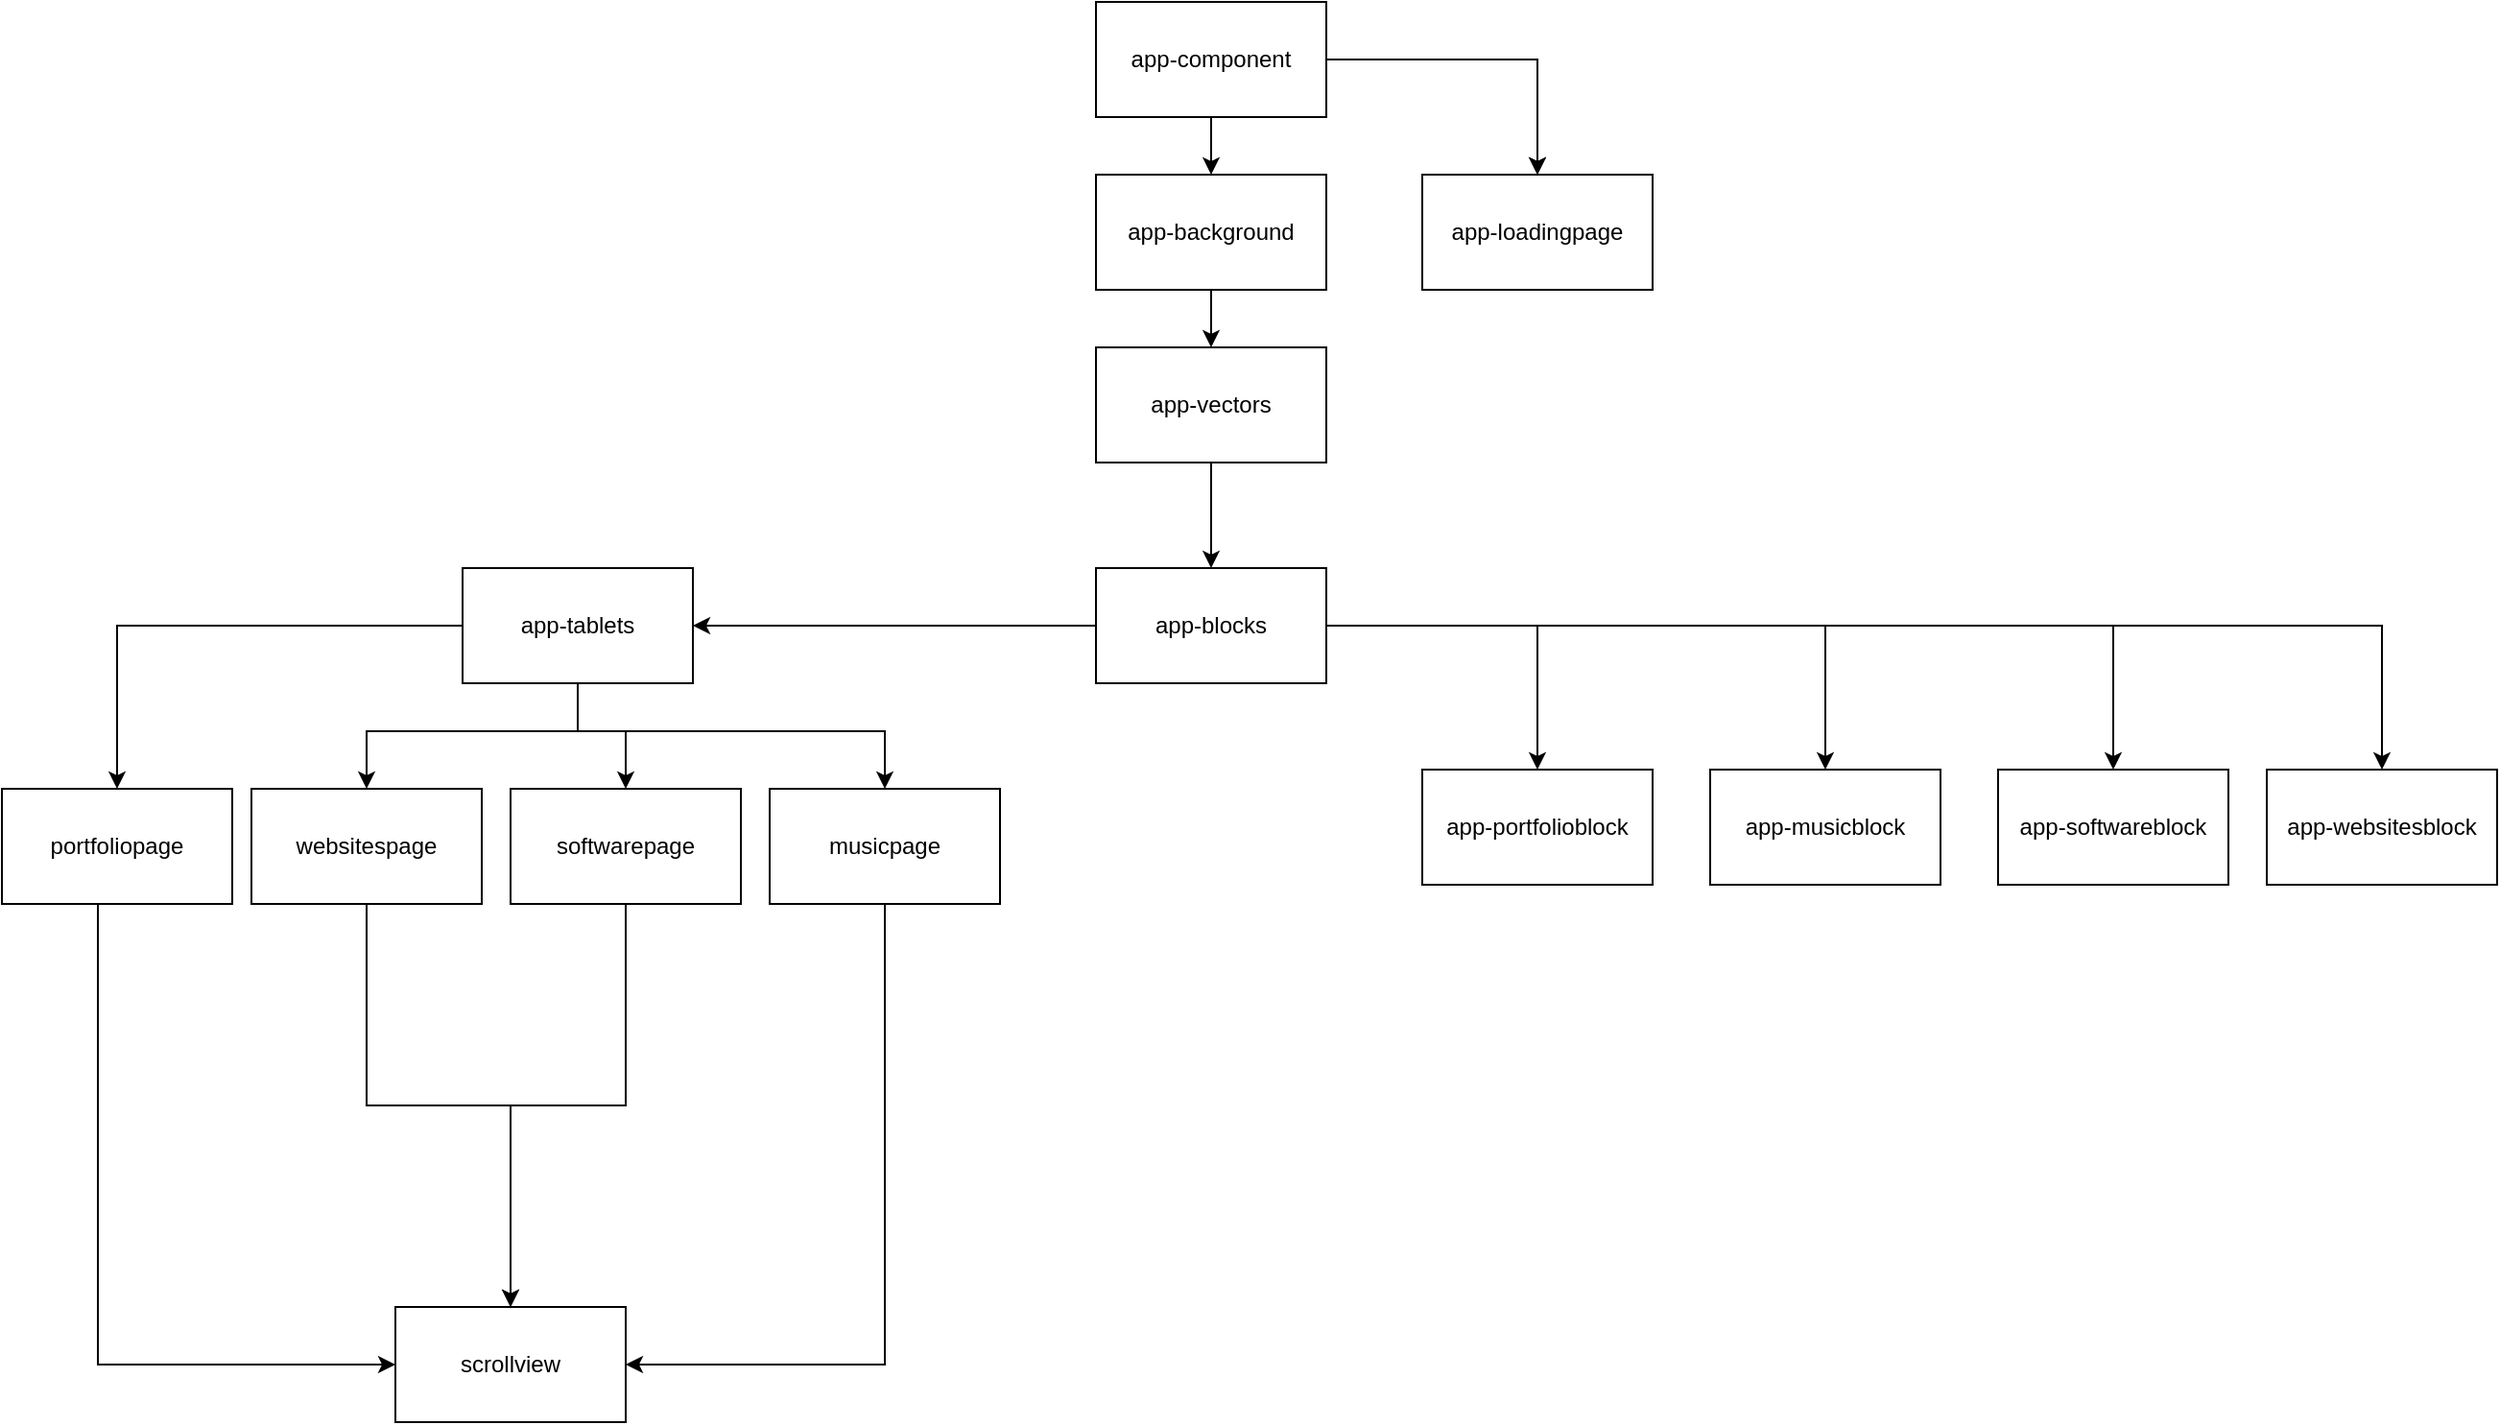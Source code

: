 <mxfile pages="1" version="11.2.4" type="device"><diagram id="Cn6-p6YvIHfPmBy4kGOg" name="Page-1"><mxGraphModel dx="1718" dy="522" grid="1" gridSize="10" guides="1" tooltips="1" connect="1" arrows="1" fold="1" page="1" pageScale="1" pageWidth="850" pageHeight="1100" math="0" shadow="0"><root><mxCell id="0"/><mxCell id="1" parent="0"/><mxCell id="wbxoad55qUgf5hyL1uva-3" value="" style="edgeStyle=orthogonalEdgeStyle;rounded=0;orthogonalLoop=1;jettySize=auto;html=1;" parent="1" source="wbxoad55qUgf5hyL1uva-1" target="wbxoad55qUgf5hyL1uva-2" edge="1"><mxGeometry relative="1" as="geometry"/></mxCell><mxCell id="wbxoad55qUgf5hyL1uva-4" value="" style="edgeStyle=orthogonalEdgeStyle;rounded=0;orthogonalLoop=1;jettySize=auto;html=1;" parent="1" source="wbxoad55qUgf5hyL1uva-1" target="wbxoad55qUgf5hyL1uva-2" edge="1"><mxGeometry relative="1" as="geometry"/></mxCell><mxCell id="wbxoad55qUgf5hyL1uva-6" value="" style="edgeStyle=orthogonalEdgeStyle;rounded=0;orthogonalLoop=1;jettySize=auto;html=1;" parent="1" source="wbxoad55qUgf5hyL1uva-1" target="wbxoad55qUgf5hyL1uva-5" edge="1"><mxGeometry relative="1" as="geometry"/></mxCell><mxCell id="wbxoad55qUgf5hyL1uva-1" value="app-component" style="rounded=0;whiteSpace=wrap;html=1;" parent="1" vertex="1"><mxGeometry x="350" y="20" width="120" height="60" as="geometry"/></mxCell><mxCell id="wbxoad55qUgf5hyL1uva-9" value="" style="edgeStyle=orthogonalEdgeStyle;rounded=0;orthogonalLoop=1;jettySize=auto;html=1;" parent="1" source="wbxoad55qUgf5hyL1uva-5" target="wbxoad55qUgf5hyL1uva-8" edge="1"><mxGeometry relative="1" as="geometry"/></mxCell><mxCell id="wbxoad55qUgf5hyL1uva-5" value="app-background" style="rounded=0;whiteSpace=wrap;html=1;" parent="1" vertex="1"><mxGeometry x="350" y="110" width="120" height="60" as="geometry"/></mxCell><mxCell id="wbxoad55qUgf5hyL1uva-13" value="" style="edgeStyle=orthogonalEdgeStyle;rounded=0;orthogonalLoop=1;jettySize=auto;html=1;" parent="1" source="wbxoad55qUgf5hyL1uva-8" target="wbxoad55qUgf5hyL1uva-12" edge="1"><mxGeometry relative="1" as="geometry"/></mxCell><mxCell id="wbxoad55qUgf5hyL1uva-8" value="app-vectors" style="rounded=0;whiteSpace=wrap;html=1;" parent="1" vertex="1"><mxGeometry x="350" y="200" width="120" height="60" as="geometry"/></mxCell><mxCell id="NRcS_rrk9jhfonbi5FOx-2" value="" style="edgeStyle=orthogonalEdgeStyle;rounded=0;orthogonalLoop=1;jettySize=auto;html=1;" edge="1" parent="1" source="wbxoad55qUgf5hyL1uva-12" target="NRcS_rrk9jhfonbi5FOx-1"><mxGeometry relative="1" as="geometry"/></mxCell><mxCell id="NRcS_rrk9jhfonbi5FOx-23" value="" style="edgeStyle=orthogonalEdgeStyle;rounded=0;orthogonalLoop=1;jettySize=auto;html=1;" edge="1" parent="1" source="wbxoad55qUgf5hyL1uva-12" target="NRcS_rrk9jhfonbi5FOx-22"><mxGeometry relative="1" as="geometry"/></mxCell><mxCell id="NRcS_rrk9jhfonbi5FOx-25" value="" style="edgeStyle=orthogonalEdgeStyle;rounded=0;orthogonalLoop=1;jettySize=auto;html=1;" edge="1" parent="1" source="wbxoad55qUgf5hyL1uva-12" target="NRcS_rrk9jhfonbi5FOx-24"><mxGeometry relative="1" as="geometry"/></mxCell><mxCell id="NRcS_rrk9jhfonbi5FOx-27" value="" style="edgeStyle=orthogonalEdgeStyle;rounded=0;orthogonalLoop=1;jettySize=auto;html=1;" edge="1" parent="1" source="wbxoad55qUgf5hyL1uva-12" target="NRcS_rrk9jhfonbi5FOx-26"><mxGeometry relative="1" as="geometry"/></mxCell><mxCell id="NRcS_rrk9jhfonbi5FOx-36" style="edgeStyle=orthogonalEdgeStyle;rounded=0;orthogonalLoop=1;jettySize=auto;html=1;entryX=1;entryY=0.5;entryDx=0;entryDy=0;" edge="1" parent="1" source="wbxoad55qUgf5hyL1uva-12" target="NRcS_rrk9jhfonbi5FOx-9"><mxGeometry relative="1" as="geometry"/></mxCell><mxCell id="wbxoad55qUgf5hyL1uva-12" value="app-blocks" style="rounded=0;whiteSpace=wrap;html=1;" parent="1" vertex="1"><mxGeometry x="350" y="315" width="120" height="60" as="geometry"/></mxCell><mxCell id="NRcS_rrk9jhfonbi5FOx-26" value="app-websitesblock" style="rounded=0;whiteSpace=wrap;html=1;" vertex="1" parent="1"><mxGeometry x="960" y="420" width="120" height="60" as="geometry"/></mxCell><mxCell id="NRcS_rrk9jhfonbi5FOx-24" value="app-softwareblock" style="rounded=0;whiteSpace=wrap;html=1;" vertex="1" parent="1"><mxGeometry x="820" y="420" width="120" height="60" as="geometry"/></mxCell><mxCell id="NRcS_rrk9jhfonbi5FOx-22" value="app-portfolioblock" style="rounded=0;whiteSpace=wrap;html=1;" vertex="1" parent="1"><mxGeometry x="520" y="420" width="120" height="60" as="geometry"/></mxCell><mxCell id="NRcS_rrk9jhfonbi5FOx-1" value="app-musicblock" style="rounded=0;whiteSpace=wrap;html=1;" vertex="1" parent="1"><mxGeometry x="670" y="420" width="120" height="60" as="geometry"/></mxCell><mxCell id="wbxoad55qUgf5hyL1uva-15" value="" style="edgeStyle=orthogonalEdgeStyle;rounded=0;orthogonalLoop=1;jettySize=auto;html=1;" parent="1" target="wbxoad55qUgf5hyL1uva-14" edge="1"><mxGeometry relative="1" as="geometry"><mxPoint x="375" y="540" as="sourcePoint"/></mxGeometry></mxCell><mxCell id="wbxoad55qUgf5hyL1uva-2" value="app-loadingpage" style="rounded=0;whiteSpace=wrap;html=1;" parent="1" vertex="1"><mxGeometry x="520" y="110" width="120" height="60" as="geometry"/></mxCell><mxCell id="z1u7WCBeS544IMNrw1L1-4" value="" style="edgeStyle=orthogonalEdgeStyle;rounded=0;orthogonalLoop=1;jettySize=auto;html=1;" parent="1" source="z1u7WCBeS544IMNrw1L1-1" edge="1"><mxGeometry relative="1" as="geometry"><mxPoint x="375" y="480" as="targetPoint"/></mxGeometry></mxCell><mxCell id="NRcS_rrk9jhfonbi5FOx-51" style="edgeStyle=orthogonalEdgeStyle;rounded=0;orthogonalLoop=1;jettySize=auto;html=1;" edge="1" parent="1" source="mBldcJOfFxrn0MKn2yhG-4" target="NRcS_rrk9jhfonbi5FOx-16"><mxGeometry relative="1" as="geometry"><Array as="points"><mxPoint x="240" y="730"/></Array></mxGeometry></mxCell><mxCell id="mBldcJOfFxrn0MKn2yhG-4" value="musicpage" style="rounded=0;whiteSpace=wrap;html=1;" parent="1" vertex="1"><mxGeometry x="180" y="430" width="120" height="60" as="geometry"/></mxCell><mxCell id="NRcS_rrk9jhfonbi5FOx-52" style="edgeStyle=orthogonalEdgeStyle;rounded=0;orthogonalLoop=1;jettySize=auto;html=1;entryX=0.5;entryY=0;entryDx=0;entryDy=0;" edge="1" parent="1" source="NRcS_rrk9jhfonbi5FOx-9" target="NRcS_rrk9jhfonbi5FOx-10"><mxGeometry relative="1" as="geometry"/></mxCell><mxCell id="NRcS_rrk9jhfonbi5FOx-53" style="edgeStyle=orthogonalEdgeStyle;rounded=0;orthogonalLoop=1;jettySize=auto;html=1;entryX=0.5;entryY=0;entryDx=0;entryDy=0;" edge="1" parent="1" source="NRcS_rrk9jhfonbi5FOx-9" target="NRcS_rrk9jhfonbi5FOx-12"><mxGeometry relative="1" as="geometry"><mxPoint x="-30" y="420" as="targetPoint"/><Array as="points"><mxPoint x="80" y="400"/><mxPoint x="-30" y="400"/></Array></mxGeometry></mxCell><mxCell id="NRcS_rrk9jhfonbi5FOx-54" style="edgeStyle=orthogonalEdgeStyle;rounded=0;orthogonalLoop=1;jettySize=auto;html=1;entryX=0.5;entryY=0;entryDx=0;entryDy=0;" edge="1" parent="1" source="NRcS_rrk9jhfonbi5FOx-9" target="NRcS_rrk9jhfonbi5FOx-14"><mxGeometry relative="1" as="geometry"><Array as="points"><mxPoint x="80" y="400"/><mxPoint x="105" y="400"/></Array></mxGeometry></mxCell><mxCell id="NRcS_rrk9jhfonbi5FOx-55" style="edgeStyle=orthogonalEdgeStyle;rounded=0;orthogonalLoop=1;jettySize=auto;html=1;entryX=0.5;entryY=0;entryDx=0;entryDy=0;" edge="1" parent="1" source="NRcS_rrk9jhfonbi5FOx-9" target="mBldcJOfFxrn0MKn2yhG-4"><mxGeometry relative="1" as="geometry"><Array as="points"><mxPoint x="80" y="400"/><mxPoint x="240" y="400"/></Array></mxGeometry></mxCell><mxCell id="NRcS_rrk9jhfonbi5FOx-9" value="app-tablets" style="rounded=0;whiteSpace=wrap;html=1;" vertex="1" parent="1"><mxGeometry x="20" y="315" width="120" height="60" as="geometry"/></mxCell><mxCell id="NRcS_rrk9jhfonbi5FOx-46" style="edgeStyle=orthogonalEdgeStyle;rounded=0;orthogonalLoop=1;jettySize=auto;html=1;entryX=0;entryY=0.5;entryDx=0;entryDy=0;" edge="1" parent="1" source="NRcS_rrk9jhfonbi5FOx-10" target="NRcS_rrk9jhfonbi5FOx-16"><mxGeometry relative="1" as="geometry"><Array as="points"><mxPoint x="-170" y="730"/></Array></mxGeometry></mxCell><mxCell id="NRcS_rrk9jhfonbi5FOx-10" value="portfoliopage" style="rounded=0;whiteSpace=wrap;html=1;" vertex="1" parent="1"><mxGeometry x="-220" y="430" width="120" height="60" as="geometry"/></mxCell><mxCell id="NRcS_rrk9jhfonbi5FOx-47" style="edgeStyle=orthogonalEdgeStyle;rounded=0;orthogonalLoop=1;jettySize=auto;html=1;entryX=0.5;entryY=0;entryDx=0;entryDy=0;" edge="1" parent="1" source="NRcS_rrk9jhfonbi5FOx-12" target="NRcS_rrk9jhfonbi5FOx-16"><mxGeometry relative="1" as="geometry"/></mxCell><mxCell id="NRcS_rrk9jhfonbi5FOx-12" value="websitespage" style="rounded=0;whiteSpace=wrap;html=1;" vertex="1" parent="1"><mxGeometry x="-90" y="430" width="120" height="60" as="geometry"/></mxCell><mxCell id="NRcS_rrk9jhfonbi5FOx-50" style="edgeStyle=orthogonalEdgeStyle;rounded=0;orthogonalLoop=1;jettySize=auto;html=1;entryX=0.5;entryY=0;entryDx=0;entryDy=0;" edge="1" parent="1" source="NRcS_rrk9jhfonbi5FOx-14" target="NRcS_rrk9jhfonbi5FOx-16"><mxGeometry relative="1" as="geometry"/></mxCell><mxCell id="NRcS_rrk9jhfonbi5FOx-14" value="softwarepage" style="rounded=0;whiteSpace=wrap;html=1;" vertex="1" parent="1"><mxGeometry x="45" y="430" width="120" height="60" as="geometry"/></mxCell><mxCell id="NRcS_rrk9jhfonbi5FOx-16" value="scrollview" style="rounded=0;whiteSpace=wrap;html=1;" vertex="1" parent="1"><mxGeometry x="-15" y="700" width="120" height="60" as="geometry"/></mxCell></root></mxGraphModel></diagram></mxfile>